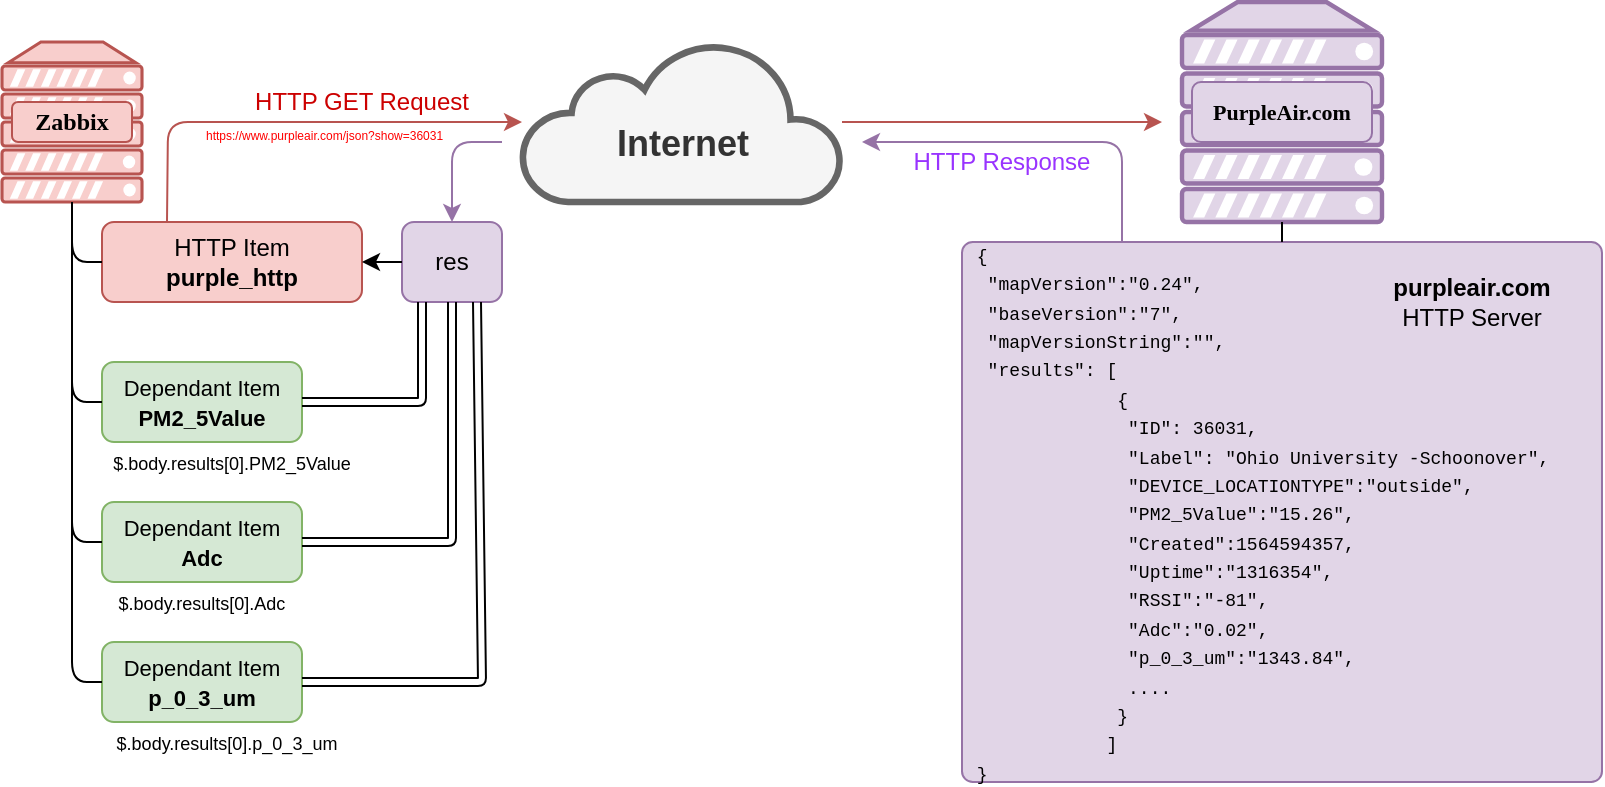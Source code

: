 <mxfile version="13.10.7" type="device" pages="3"><diagram id="FXew3U8v4BTimMtRfvhm" name="Page-1"><mxGraphModel dx="781" dy="447" grid="1" gridSize="10" guides="1" tooltips="1" connect="1" arrows="1" fold="1" page="1" pageScale="1" pageWidth="850" pageHeight="1100" math="0" shadow="0"><root><mxCell id="0"/><mxCell id="1" parent="0"/><mxCell id="r952FTwC0lsC73CFky02-1" value="" style="verticalAlign=top;verticalLabelPosition=bottom;labelPosition=center;align=center;html=1;outlineConnect=0;fillColor=#f8cecc;strokeColor=#b85450;gradientDirection=north;strokeWidth=2;shape=mxgraph.networks.server;" parent="1" vertex="1"><mxGeometry x="10" y="30" width="70" height="80" as="geometry"/></mxCell><mxCell id="r952FTwC0lsC73CFky02-3" value="&lt;b style=&quot;font-size: 18px&quot;&gt;&lt;br&gt;Internet&lt;/b&gt;" style="html=1;outlineConnect=0;fillColor=#f5f5f5;strokeColor=#666666;gradientDirection=north;strokeWidth=2;shape=mxgraph.networks.cloud;fontColor=#333333;" parent="1" vertex="1"><mxGeometry x="270" y="30" width="160" height="80" as="geometry"/></mxCell><mxCell id="r952FTwC0lsC73CFky02-4" value="" style="verticalAlign=top;verticalLabelPosition=bottom;labelPosition=center;align=center;html=1;outlineConnect=0;fillColor=#e1d5e7;strokeColor=#9673a6;gradientDirection=north;strokeWidth=2;shape=mxgraph.networks.server;" parent="1" vertex="1"><mxGeometry x="600" y="10" width="100" height="110" as="geometry"/></mxCell><mxCell id="r952FTwC0lsC73CFky02-6" value="&lt;font face=&quot;Verdana&quot;&gt;&lt;b&gt;Zabbix&lt;/b&gt;&lt;/font&gt;" style="rounded=1;whiteSpace=wrap;html=1;fillColor=#f8cecc;strokeColor=#b85450;" parent="1" vertex="1"><mxGeometry x="15" y="60" width="60" height="20" as="geometry"/></mxCell><mxCell id="r952FTwC0lsC73CFky02-7" value="&lt;font face=&quot;Verdana&quot; size=&quot;1&quot;&gt;&lt;b style=&quot;font-size: 11px&quot;&gt;PurpleAir.com&lt;/b&gt;&lt;/font&gt;" style="rounded=1;whiteSpace=wrap;html=1;fillColor=#e1d5e7;strokeColor=#9673a6;" parent="1" vertex="1"><mxGeometry x="605" y="50" width="90" height="30" as="geometry"/></mxCell><mxCell id="r952FTwC0lsC73CFky02-8" value="HTTP Item&lt;br&gt;&lt;b&gt;purple_http&lt;/b&gt;" style="rounded=1;whiteSpace=wrap;html=1;fillColor=#f8cecc;strokeColor=#b85450;" parent="1" vertex="1"><mxGeometry x="60" y="120" width="130" height="40" as="geometry"/></mxCell><mxCell id="r952FTwC0lsC73CFky02-9" value="&lt;font style=&quot;font-size: 11px&quot;&gt;Dependant Item&lt;br&gt;&lt;b&gt;PM2_5Value&lt;/b&gt;&lt;br&gt;&lt;/font&gt;" style="rounded=1;whiteSpace=wrap;html=1;fillColor=#d5e8d4;strokeColor=#82b366;" parent="1" vertex="1"><mxGeometry x="60" y="190" width="100" height="40" as="geometry"/></mxCell><mxCell id="r952FTwC0lsC73CFky02-10" value="" style="endArrow=none;html=1;exitX=0;exitY=0.5;exitDx=0;exitDy=0;" parent="1" source="r952FTwC0lsC73CFky02-8" target="r952FTwC0lsC73CFky02-1" edge="1"><mxGeometry width="50" height="50" relative="1" as="geometry"><mxPoint x="320" y="190" as="sourcePoint"/><mxPoint x="370" y="140" as="targetPoint"/><Array as="points"><mxPoint x="45" y="140"/></Array></mxGeometry></mxCell><mxCell id="r952FTwC0lsC73CFky02-12" value="" style="endArrow=none;html=1;exitX=0;exitY=0.5;exitDx=0;exitDy=0;entryX=0.5;entryY=1;entryDx=0;entryDy=0;entryPerimeter=0;" parent="1" source="r952FTwC0lsC73CFky02-9" target="r952FTwC0lsC73CFky02-1" edge="1"><mxGeometry width="50" height="50" relative="1" as="geometry"><mxPoint x="70" y="150.0" as="sourcePoint"/><mxPoint x="40" y="110" as="targetPoint"/><Array as="points"><mxPoint x="45" y="210"/></Array></mxGeometry></mxCell><mxCell id="r952FTwC0lsC73CFky02-14" value="" style="endArrow=classic;html=1;exitX=0.25;exitY=0;exitDx=0;exitDy=0;fillColor=#f8cecc;strokeColor=#b85450;" parent="1" source="r952FTwC0lsC73CFky02-8" target="r952FTwC0lsC73CFky02-3" edge="1"><mxGeometry width="50" height="50" relative="1" as="geometry"><mxPoint x="250" y="170" as="sourcePoint"/><mxPoint x="260" y="80" as="targetPoint"/><Array as="points"><mxPoint x="93" y="70"/></Array></mxGeometry></mxCell><mxCell id="r952FTwC0lsC73CFky02-15" value="" style="endArrow=classic;html=1;fillColor=#f8cecc;strokeColor=#b85450;" parent="1" source="r952FTwC0lsC73CFky02-3" edge="1"><mxGeometry width="50" height="50" relative="1" as="geometry"><mxPoint x="440" y="70" as="sourcePoint"/><mxPoint x="590" y="70" as="targetPoint"/></mxGeometry></mxCell><mxCell id="r952FTwC0lsC73CFky02-16" value="&lt;font color=&quot;#cc0000&quot;&gt;HTTP GET Request&lt;/font&gt;" style="text;html=1;strokeColor=none;fillColor=none;align=center;verticalAlign=middle;whiteSpace=wrap;rounded=0;" parent="1" vertex="1"><mxGeometry x="130" y="50" width="120" height="20" as="geometry"/></mxCell><mxCell id="r952FTwC0lsC73CFky02-17" value="&lt;font style=&quot;font-size: 11px&quot;&gt;Dependant Item&lt;br&gt;&lt;b&gt;Adc&lt;/b&gt;&lt;br&gt;&lt;/font&gt;" style="rounded=1;whiteSpace=wrap;html=1;fillColor=#d5e8d4;strokeColor=#82b366;" parent="1" vertex="1"><mxGeometry x="60" y="260" width="100" height="40" as="geometry"/></mxCell><mxCell id="r952FTwC0lsC73CFky02-18" value="" style="endArrow=none;html=1;exitX=0;exitY=0.5;exitDx=0;exitDy=0;entryX=0.5;entryY=1;entryDx=0;entryDy=0;entryPerimeter=0;" parent="1" source="r952FTwC0lsC73CFky02-17" target="r952FTwC0lsC73CFky02-1" edge="1"><mxGeometry width="50" height="50" relative="1" as="geometry"><mxPoint x="70" y="195" as="sourcePoint"/><mxPoint x="55" y="120.0" as="targetPoint"/><Array as="points"><mxPoint x="45" y="280"/></Array></mxGeometry></mxCell><mxCell id="r952FTwC0lsC73CFky02-19" value="&lt;font style=&quot;font-size: 11px&quot;&gt;Dependant Item&lt;br&gt;&lt;b&gt;p_0_3_um&lt;/b&gt;&lt;br&gt;&lt;/font&gt;" style="rounded=1;whiteSpace=wrap;html=1;fillColor=#d5e8d4;strokeColor=#82b366;" parent="1" vertex="1"><mxGeometry x="60" y="330" width="100" height="40" as="geometry"/></mxCell><mxCell id="r952FTwC0lsC73CFky02-20" value="" style="endArrow=none;html=1;exitX=0;exitY=0.5;exitDx=0;exitDy=0;entryX=0.5;entryY=1;entryDx=0;entryDy=0;entryPerimeter=0;" parent="1" source="r952FTwC0lsC73CFky02-19" target="r952FTwC0lsC73CFky02-1" edge="1"><mxGeometry width="50" height="50" relative="1" as="geometry"><mxPoint x="70" y="235" as="sourcePoint"/><mxPoint x="55" y="120.0" as="targetPoint"/><Array as="points"><mxPoint x="45" y="350"/></Array></mxGeometry></mxCell><mxCell id="r952FTwC0lsC73CFky02-21" value="&lt;font face=&quot;Courier New&quot; style=&quot;font-size: 9px ; line-height: 40%&quot;&gt;&amp;nbsp;{&lt;br&gt;&amp;nbsp; &quot;mapVersion&quot;:&quot;0.24&quot;,&lt;br&gt;&amp;nbsp; &quot;baseVersion&quot;:&quot;7&quot;,&lt;br&gt;&amp;nbsp; &quot;mapVersionString&quot;:&quot;&quot;,&lt;br&gt;&amp;nbsp; &quot;results&quot;: [&lt;br&gt;&amp;nbsp; &amp;nbsp; &amp;nbsp; &amp;nbsp; &amp;nbsp; &amp;nbsp; &amp;nbsp; {&lt;br&gt;&amp;nbsp; &amp;nbsp; &amp;nbsp; &amp;nbsp; &amp;nbsp; &amp;nbsp; &amp;nbsp; &amp;nbsp;&quot;ID&quot;: 36031,&lt;br&gt;&amp;nbsp; &amp;nbsp; &amp;nbsp; &amp;nbsp; &amp;nbsp; &amp;nbsp; &amp;nbsp; &amp;nbsp;&quot;Label&quot;: &quot;Ohio University -Schoonover&quot;,&lt;br&gt;&amp;nbsp; &amp;nbsp; &amp;nbsp; &amp;nbsp; &amp;nbsp; &amp;nbsp; &amp;nbsp; &amp;nbsp;&quot;DEVICE_LOCATIONTYPE&quot;:&quot;outside&quot;,&lt;br&gt;&amp;nbsp; &amp;nbsp; &amp;nbsp; &amp;nbsp; &amp;nbsp; &amp;nbsp; &amp;nbsp; &amp;nbsp;&quot;PM2_5Value&quot;:&quot;15.26&quot;,&lt;br&gt;&amp;nbsp; &amp;nbsp; &amp;nbsp; &amp;nbsp; &amp;nbsp; &amp;nbsp; &amp;nbsp; &amp;nbsp;&quot;Created&quot;:1564594357,&lt;br&gt;&amp;nbsp; &amp;nbsp; &amp;nbsp; &amp;nbsp; &amp;nbsp; &amp;nbsp; &amp;nbsp; &amp;nbsp;&quot;Uptime&quot;:&quot;1316354&quot;,&lt;br&gt;&amp;nbsp; &amp;nbsp; &amp;nbsp; &amp;nbsp; &amp;nbsp; &amp;nbsp; &amp;nbsp; &amp;nbsp;&quot;RSSI&quot;:&quot;-81&quot;,&lt;br&gt;&amp;nbsp; &amp;nbsp; &amp;nbsp; &amp;nbsp; &amp;nbsp; &amp;nbsp; &amp;nbsp; &amp;nbsp;&quot;Adc&quot;:&quot;0.02&quot;,&lt;br&gt;&amp;nbsp; &amp;nbsp; &amp;nbsp; &amp;nbsp; &amp;nbsp; &amp;nbsp; &amp;nbsp; &amp;nbsp;&quot;p_0_3_um&quot;:&quot;1343.84&quot;,&lt;br&gt;&amp;nbsp; &amp;nbsp; &amp;nbsp; &amp;nbsp; &amp;nbsp; &amp;nbsp; &amp;nbsp; &amp;nbsp;....&lt;br&gt;&amp;nbsp; &amp;nbsp; &amp;nbsp; &amp;nbsp; &amp;nbsp; &amp;nbsp; &amp;nbsp; }&lt;br&gt;&amp;nbsp; &amp;nbsp; &amp;nbsp; &amp;nbsp; &amp;nbsp; &amp;nbsp; &amp;nbsp;]&lt;br&gt;&amp;nbsp;}&lt;br&gt;&lt;/font&gt;" style="rounded=1;whiteSpace=wrap;html=1;align=left;arcSize=2;fillColor=#e1d5e7;strokeColor=#9673a6;" parent="1" vertex="1"><mxGeometry x="490" y="130" width="320" height="270" as="geometry"/></mxCell><mxCell id="r952FTwC0lsC73CFky02-22" value="&lt;b&gt;purpleair.com&lt;/b&gt;&lt;br&gt;HTTP Server" style="text;html=1;strokeColor=none;fillColor=none;align=center;verticalAlign=middle;whiteSpace=wrap;rounded=0;" parent="1" vertex="1"><mxGeometry x="690" y="140" width="110" height="40" as="geometry"/></mxCell><mxCell id="r952FTwC0lsC73CFky02-23" value="" style="endArrow=none;html=1;entryX=0.5;entryY=0;entryDx=0;entryDy=0;exitX=0.5;exitY=1;exitDx=0;exitDy=0;exitPerimeter=0;" parent="1" source="r952FTwC0lsC73CFky02-4" target="r952FTwC0lsC73CFky02-21" edge="1"><mxGeometry width="50" height="50" relative="1" as="geometry"><mxPoint x="350" y="280" as="sourcePoint"/><mxPoint x="400" y="230" as="targetPoint"/></mxGeometry></mxCell><mxCell id="r952FTwC0lsC73CFky02-24" value="" style="endArrow=classic;html=1;exitX=0.25;exitY=0;exitDx=0;exitDy=0;fillColor=#e1d5e7;strokeColor=#9673a6;" parent="1" source="r952FTwC0lsC73CFky02-21" edge="1"><mxGeometry width="50" height="50" relative="1" as="geometry"><mxPoint x="350" y="270" as="sourcePoint"/><mxPoint x="440" y="80" as="targetPoint"/><Array as="points"><mxPoint x="570" y="80"/></Array></mxGeometry></mxCell><mxCell id="r952FTwC0lsC73CFky02-25" value="&lt;font color=&quot;#9933ff&quot;&gt;HTTP Response&lt;/font&gt;" style="text;html=1;strokeColor=none;fillColor=none;align=center;verticalAlign=middle;whiteSpace=wrap;rounded=0;" parent="1" vertex="1"><mxGeometry x="460" y="80" width="100" height="20" as="geometry"/></mxCell><mxCell id="r952FTwC0lsC73CFky02-26" value="" style="endArrow=classic;html=1;fillColor=#e1d5e7;strokeColor=#9673a6;entryX=0.5;entryY=0;entryDx=0;entryDy=0;" parent="1" target="r952FTwC0lsC73CFky02-27" edge="1"><mxGeometry width="50" height="50" relative="1" as="geometry"><mxPoint x="260" y="80" as="sourcePoint"/><mxPoint x="250" y="110" as="targetPoint"/><Array as="points"><mxPoint x="235" y="80"/></Array></mxGeometry></mxCell><mxCell id="r952FTwC0lsC73CFky02-27" value="res" style="rounded=1;whiteSpace=wrap;html=1;fillColor=#e1d5e7;strokeColor=#9673a6;" parent="1" vertex="1"><mxGeometry x="210" y="120" width="50" height="40" as="geometry"/></mxCell><mxCell id="r952FTwC0lsC73CFky02-28" value="" style="endArrow=classic;html=1;entryX=1;entryY=0.5;entryDx=0;entryDy=0;exitX=0;exitY=0.5;exitDx=0;exitDy=0;" parent="1" source="r952FTwC0lsC73CFky02-27" target="r952FTwC0lsC73CFky02-8" edge="1"><mxGeometry width="50" height="50" relative="1" as="geometry"><mxPoint x="350" y="260" as="sourcePoint"/><mxPoint x="400" y="210" as="targetPoint"/></mxGeometry></mxCell><mxCell id="r952FTwC0lsC73CFky02-30" value="&lt;font style=&quot;line-height: 70% ; font-size: 6px&quot; color=&quot;#ff0000&quot;&gt;https://www.purpleair.com/json?show=36031&lt;/font&gt;" style="text;html=1;strokeColor=none;fillColor=none;align=left;verticalAlign=middle;whiteSpace=wrap;rounded=0;" parent="1" vertex="1"><mxGeometry x="110" y="70" width="130" height="10" as="geometry"/></mxCell><mxCell id="r952FTwC0lsC73CFky02-33" value="&lt;font style=&quot;font-size: 9px&quot;&gt;$.body.results[0].PM2_5Value&lt;/font&gt;" style="text;html=1;strokeColor=none;fillColor=none;align=center;verticalAlign=middle;whiteSpace=wrap;rounded=0;" parent="1" vertex="1"><mxGeometry x="60" y="230" width="130" height="20" as="geometry"/></mxCell><mxCell id="r952FTwC0lsC73CFky02-35" value="" style="endArrow=classic;html=1;entryX=1;entryY=0.5;entryDx=0;entryDy=0;shape=link;" parent="1" target="r952FTwC0lsC73CFky02-9" edge="1"><mxGeometry width="50" height="50" relative="1" as="geometry"><mxPoint x="220" y="160" as="sourcePoint"/><mxPoint x="200" y="170" as="targetPoint"/><Array as="points"><mxPoint x="220" y="210"/></Array></mxGeometry></mxCell><mxCell id="r952FTwC0lsC73CFky02-36" value="&lt;font style=&quot;font-size: 9px&quot;&gt;$.body.results[0].Adc&lt;/font&gt;" style="text;html=1;strokeColor=none;fillColor=none;align=center;verticalAlign=middle;whiteSpace=wrap;rounded=0;" parent="1" vertex="1"><mxGeometry x="60" y="300" width="100" height="20" as="geometry"/></mxCell><mxCell id="r952FTwC0lsC73CFky02-37" value="&lt;font style=&quot;font-size: 9px&quot;&gt;$.body.results[0].p_0_3_um&lt;/font&gt;" style="text;html=1;strokeColor=none;fillColor=none;align=center;verticalAlign=middle;whiteSpace=wrap;rounded=0;" parent="1" vertex="1"><mxGeometry x="60" y="370" width="125" height="20" as="geometry"/></mxCell><mxCell id="r952FTwC0lsC73CFky02-38" value="" style="endArrow=classic;html=1;exitX=0.5;exitY=1;exitDx=0;exitDy=0;entryX=1;entryY=0.5;entryDx=0;entryDy=0;shape=link;" parent="1" source="r952FTwC0lsC73CFky02-27" target="r952FTwC0lsC73CFky02-17" edge="1"><mxGeometry width="50" height="50" relative="1" as="geometry"><mxPoint x="232.5" y="170" as="sourcePoint"/><mxPoint x="170" y="220" as="targetPoint"/><Array as="points"><mxPoint x="235" y="280"/></Array></mxGeometry></mxCell><mxCell id="r952FTwC0lsC73CFky02-39" value="" style="endArrow=classic;html=1;exitX=0.75;exitY=1;exitDx=0;exitDy=0;entryX=1;entryY=0.5;entryDx=0;entryDy=0;shape=link;" parent="1" source="r952FTwC0lsC73CFky02-27" target="r952FTwC0lsC73CFky02-19" edge="1"><mxGeometry width="50" height="50" relative="1" as="geometry"><mxPoint x="245.0" y="170" as="sourcePoint"/><mxPoint x="170" y="290" as="targetPoint"/><Array as="points"><mxPoint x="250" y="350"/></Array></mxGeometry></mxCell></root></mxGraphModel></diagram><diagram id="ZU0zjJDQ069iLVl1jmMZ" name="Page-2"><mxGraphModel dx="781" dy="447" grid="1" gridSize="10" guides="1" tooltips="1" connect="1" arrows="1" fold="1" page="1" pageScale="1" pageWidth="850" pageHeight="1100" math="0" shadow="0"><root><mxCell id="Vb_UWh03T3S-uxUh4_mF-0"/><mxCell id="Vb_UWh03T3S-uxUh4_mF-1" parent="Vb_UWh03T3S-uxUh4_mF-0"/><mxCell id="lXeG5wkT5UHfoO8QXrDw-0" value="" style="verticalAlign=top;verticalLabelPosition=bottom;labelPosition=center;align=center;html=1;outlineConnect=0;fillColor=#f8cecc;strokeColor=#b85450;gradientDirection=north;strokeWidth=2;shape=mxgraph.networks.server;" parent="Vb_UWh03T3S-uxUh4_mF-1" vertex="1"><mxGeometry x="10" y="30" width="70" height="80" as="geometry"/></mxCell><mxCell id="lXeG5wkT5UHfoO8QXrDw-1" value="&lt;b style=&quot;font-size: 16px&quot;&gt;&lt;br&gt;OHIO network&lt;/b&gt;" style="html=1;outlineConnect=0;fillColor=#d5e8d4;strokeColor=#82b366;gradientDirection=north;strokeWidth=2;shape=mxgraph.networks.cloud;" parent="Vb_UWh03T3S-uxUh4_mF-1" vertex="1"><mxGeometry x="270" y="30" width="160" height="80" as="geometry"/></mxCell><mxCell id="lXeG5wkT5UHfoO8QXrDw-2" value="" style="verticalAlign=top;verticalLabelPosition=bottom;labelPosition=center;align=center;html=1;outlineConnect=0;fillColor=#60a917;strokeColor=#2D7600;gradientDirection=north;strokeWidth=2;shape=mxgraph.networks.server;fontColor=#ffffff;" parent="Vb_UWh03T3S-uxUh4_mF-1" vertex="1"><mxGeometry x="600" y="10" width="100" height="110" as="geometry"/></mxCell><mxCell id="lXeG5wkT5UHfoO8QXrDw-3" value="&lt;font face=&quot;Verdana&quot;&gt;&lt;b&gt;Zabbix&lt;/b&gt;&lt;/font&gt;" style="rounded=1;whiteSpace=wrap;html=1;fillColor=#f8cecc;strokeColor=#b85450;" parent="Vb_UWh03T3S-uxUh4_mF-1" vertex="1"><mxGeometry x="15" y="60" width="60" height="20" as="geometry"/></mxCell><mxCell id="lXeG5wkT5UHfoO8QXrDw-4" value="&lt;font face=&quot;Verdana&quot;&gt;&lt;span style=&quot;font-size: 11px&quot;&gt;&lt;b&gt;CR1000X&lt;/b&gt;&lt;/span&gt;&lt;/font&gt;" style="rounded=1;whiteSpace=wrap;html=1;fillColor=#60a917;strokeColor=#2D7600;fontColor=#ffffff;" parent="Vb_UWh03T3S-uxUh4_mF-1" vertex="1"><mxGeometry x="605" y="50" width="90" height="30" as="geometry"/></mxCell><mxCell id="lXeG5wkT5UHfoO8QXrDw-5" value="HTTP Item&lt;br&gt;&lt;b&gt;Rain Guage&lt;/b&gt;" style="rounded=1;whiteSpace=wrap;html=1;fillColor=#f8cecc;strokeColor=#b85450;" parent="Vb_UWh03T3S-uxUh4_mF-1" vertex="1"><mxGeometry x="60" y="120" width="130" height="40" as="geometry"/></mxCell><mxCell id="lXeG5wkT5UHfoO8QXrDw-6" value="&lt;font style=&quot;font-size: 11px&quot;&gt;Dependant Item&lt;br&gt;&lt;b&gt;Rain Total&lt;/b&gt;&lt;br&gt;&lt;/font&gt;" style="rounded=1;whiteSpace=wrap;html=1;fillColor=#d5e8d4;strokeColor=#82b366;" parent="Vb_UWh03T3S-uxUh4_mF-1" vertex="1"><mxGeometry x="60" y="190" width="100" height="40" as="geometry"/></mxCell><mxCell id="lXeG5wkT5UHfoO8QXrDw-7" value="" style="endArrow=none;html=1;exitX=0;exitY=0.5;exitDx=0;exitDy=0;" parent="Vb_UWh03T3S-uxUh4_mF-1" source="lXeG5wkT5UHfoO8QXrDw-5" target="lXeG5wkT5UHfoO8QXrDw-0" edge="1"><mxGeometry width="50" height="50" relative="1" as="geometry"><mxPoint x="320" y="190" as="sourcePoint"/><mxPoint x="370" y="140" as="targetPoint"/><Array as="points"><mxPoint x="45" y="140"/></Array></mxGeometry></mxCell><mxCell id="lXeG5wkT5UHfoO8QXrDw-8" value="" style="endArrow=none;html=1;exitX=0;exitY=0.5;exitDx=0;exitDy=0;entryX=0.5;entryY=1;entryDx=0;entryDy=0;entryPerimeter=0;" parent="Vb_UWh03T3S-uxUh4_mF-1" source="lXeG5wkT5UHfoO8QXrDw-6" target="lXeG5wkT5UHfoO8QXrDw-0" edge="1"><mxGeometry width="50" height="50" relative="1" as="geometry"><mxPoint x="70" y="150.0" as="sourcePoint"/><mxPoint x="40" y="110" as="targetPoint"/><Array as="points"><mxPoint x="45" y="210"/></Array></mxGeometry></mxCell><mxCell id="lXeG5wkT5UHfoO8QXrDw-9" value="" style="endArrow=classic;html=1;exitX=0.25;exitY=0;exitDx=0;exitDy=0;fillColor=#f8cecc;strokeColor=#b85450;" parent="Vb_UWh03T3S-uxUh4_mF-1" source="lXeG5wkT5UHfoO8QXrDw-5" target="lXeG5wkT5UHfoO8QXrDw-1" edge="1"><mxGeometry width="50" height="50" relative="1" as="geometry"><mxPoint x="250" y="170" as="sourcePoint"/><mxPoint x="260" y="80" as="targetPoint"/><Array as="points"><mxPoint x="93" y="70"/></Array></mxGeometry></mxCell><mxCell id="lXeG5wkT5UHfoO8QXrDw-10" value="" style="endArrow=classic;html=1;fillColor=#f8cecc;strokeColor=#b85450;" parent="Vb_UWh03T3S-uxUh4_mF-1" source="lXeG5wkT5UHfoO8QXrDw-1" edge="1"><mxGeometry width="50" height="50" relative="1" as="geometry"><mxPoint x="440" y="70" as="sourcePoint"/><mxPoint x="590" y="70" as="targetPoint"/></mxGeometry></mxCell><mxCell id="lXeG5wkT5UHfoO8QXrDw-11" value="&lt;font color=&quot;#cc0000&quot;&gt;HTTP GET Request&lt;/font&gt;" style="text;html=1;strokeColor=none;fillColor=none;align=center;verticalAlign=middle;whiteSpace=wrap;rounded=0;" parent="Vb_UWh03T3S-uxUh4_mF-1" vertex="1"><mxGeometry x="120" y="50" width="120" height="20" as="geometry"/></mxCell><mxCell id="lXeG5wkT5UHfoO8QXrDw-16" value="&lt;font style=&quot;line-height: 120%&quot; face=&quot;Courier New&quot; size=&quot;1&quot;&gt;&lt;div&gt;{&lt;/div&gt;&lt;div&gt;&amp;nbsp; &quot;body&quot;:&amp;nbsp;&lt;span&gt;{&lt;/span&gt;&lt;/div&gt;&lt;div&gt;&lt;span&gt;&amp;nbsp; &amp;nbsp; &amp;nbsp; &amp;nbsp;&quot;head&quot;: {&lt;/span&gt;&lt;/div&gt;&lt;div&gt;&lt;span&gt;&amp;nbsp; &amp;nbsp; &amp;nbsp; &amp;nbsp; &amp;nbsp; &amp;nbsp; &quot;transaction&quot;: 0,&lt;/span&gt;&lt;/div&gt;&lt;div&gt;&lt;span&gt;&amp;nbsp; &amp;nbsp; &amp;nbsp; &amp;nbsp; &amp;nbsp; &amp;nbsp; &amp;nbsp; &amp;nbsp; &quot;signature&quot;: 60136,&lt;/span&gt;&lt;/div&gt;&lt;div&gt;&lt;span&gt;&amp;nbsp; &amp;nbsp; &amp;nbsp; &amp;nbsp; &amp;nbsp; &amp;nbsp; &amp;nbsp; &amp;nbsp; &quot;environment&quot;: {&lt;/span&gt;&lt;/div&gt;&lt;div&gt;&lt;span&gt;&amp;nbsp; &amp;nbsp; &amp;nbsp; &amp;nbsp; &amp;nbsp; &amp;nbsp; &amp;nbsp; &amp;nbsp; &amp;nbsp; &amp;nbsp; &quot;station_name&quot;: &quot;9431&quot;,&lt;/span&gt;&lt;/div&gt;&lt;div&gt;&lt;span&gt;&amp;nbsp; &amp;nbsp; &amp;nbsp; &amp;nbsp; &amp;nbsp; &amp;nbsp; &amp;nbsp; &amp;nbsp; &amp;nbsp; &amp;nbsp; &quot;table_name&quot;:&amp;nbsp; &quot;Rain_guage&quot;,&lt;/span&gt;&lt;/div&gt;&lt;div&gt;&lt;span&gt;&amp;nbsp; &amp;nbsp; &amp;nbsp; &amp;nbsp; &amp;nbsp; &amp;nbsp; &amp;nbsp; &amp;nbsp; &amp;nbsp; &amp;nbsp; &quot;model&quot;:&amp;nbsp; &quot;CR1000X&quot;,&lt;/span&gt;&lt;/div&gt;&lt;div&gt;&lt;span&gt;&amp;nbsp; &amp;nbsp; &amp;nbsp; &amp;nbsp; &amp;nbsp; &amp;nbsp; &amp;nbsp; &amp;nbsp; &amp;nbsp; &amp;nbsp; &quot;serial_no&quot;:&amp;nbsp; &quot;9431&quot;,&lt;/span&gt;&lt;/div&gt;&lt;div&gt;&lt;span&gt;&amp;nbsp; &amp;nbsp; &amp;nbsp; &amp;nbsp; &amp;nbsp; &amp;nbsp; &amp;nbsp; &amp;nbsp; &amp;nbsp; &amp;nbsp; &quot;os_version&quot;: &quot;CR1000X.Std.04.02&quot;,&lt;/span&gt;&lt;/div&gt;&lt;div&gt;&lt;span&gt;&amp;nbsp; &amp;nbsp; &amp;nbsp; &amp;nbsp; &amp;nbsp; &amp;nbsp; &amp;nbsp; &amp;nbsp; &amp;nbsp; &amp;nbsp; &quot;fields&quot;: [&lt;/span&gt;&lt;/div&gt;&lt;div&gt;&lt;span&gt;&amp;nbsp; &amp;nbsp; &amp;nbsp; &amp;nbsp; &amp;nbsp; &amp;nbsp; &amp;nbsp; &amp;nbsp; &amp;nbsp; &amp;nbsp; &amp;nbsp; &amp;nbsp; &amp;nbsp; &amp;nbsp; &amp;nbsp; &amp;nbsp;{&lt;/span&gt;&lt;/div&gt;&lt;div&gt;&lt;span&gt;&amp;nbsp; &amp;nbsp; &amp;nbsp; &amp;nbsp; &amp;nbsp; &amp;nbsp; &amp;nbsp; &amp;nbsp; &amp;nbsp; &amp;nbsp; &amp;nbsp; &amp;nbsp; &amp;nbsp; &amp;nbsp; &amp;nbsp; &amp;nbsp; &quot;name&quot;: &quot;Rain_mm_Tot&quot;,&lt;/span&gt;&lt;/div&gt;&lt;div&gt;&lt;span&gt;&amp;nbsp; &amp;nbsp; &amp;nbsp; &amp;nbsp; &amp;nbsp; &amp;nbsp; &amp;nbsp; &amp;nbsp; &amp;nbsp; &amp;nbsp; &amp;nbsp; &amp;nbsp; &amp;nbsp; &amp;nbsp; &amp;nbsp; &amp;nbsp; &quot;type&quot;: &quot;xsd:float&quot;,&lt;/span&gt;&lt;/div&gt;&lt;div&gt;&lt;span&gt;&amp;nbsp; &amp;nbsp; &amp;nbsp; &amp;nbsp; &amp;nbsp; &amp;nbsp; &amp;nbsp; &amp;nbsp; &amp;nbsp; &amp;nbsp; &amp;nbsp; &amp;nbsp; &amp;nbsp; &amp;nbsp; &amp;nbsp; &amp;nbsp; &quot;units&quot;: &quot;mm&quot;,&lt;/span&gt;&lt;/div&gt;&lt;div&gt;&lt;span&gt;&amp;nbsp; &amp;nbsp; &amp;nbsp; &amp;nbsp; &amp;nbsp; &amp;nbsp; &amp;nbsp; &amp;nbsp; &amp;nbsp; &amp;nbsp; &amp;nbsp; &amp;nbsp; &amp;nbsp; &amp;nbsp; &amp;nbsp; &amp;nbsp; &quot;process&quot;: &quot;Tot&quot;,&lt;/span&gt;&lt;/div&gt;&lt;div&gt;&lt;span&gt;&amp;nbsp; &amp;nbsp; &amp;nbsp; &amp;nbsp; &amp;nbsp; &amp;nbsp; &amp;nbsp; &amp;nbsp; &amp;nbsp; &amp;nbsp; &amp;nbsp; &amp;nbsp; &amp;nbsp; &amp;nbsp; &amp;nbsp; &amp;nbsp; &quot;settable&quot;: false&lt;/span&gt;&lt;/div&gt;&lt;div&gt;&lt;span&gt;&amp;nbsp; &amp;nbsp; &amp;nbsp; &amp;nbsp; &amp;nbsp; &amp;nbsp; &amp;nbsp; &amp;nbsp; &amp;nbsp; &amp;nbsp; &amp;nbsp; &amp;nbsp; &amp;nbsp; &amp;nbsp; &amp;nbsp; &amp;nbsp;}&lt;/span&gt;&lt;/div&gt;&lt;div&gt;&lt;span&gt;&amp;nbsp; &amp;nbsp; &amp;nbsp; &amp;nbsp; &amp;nbsp; &amp;nbsp; &amp;nbsp; &amp;nbsp; &amp;nbsp; &amp;nbsp; &amp;nbsp; &amp;nbsp; &amp;nbsp; &amp;nbsp; &amp;nbsp; ]&lt;/span&gt;&lt;/div&gt;&lt;div&gt;&lt;span&gt;&amp;nbsp; &amp;nbsp; &amp;nbsp; &amp;nbsp; &amp;nbsp; &amp;nbsp; &amp;nbsp; &amp;nbsp; },&lt;/span&gt;&lt;/div&gt;&lt;div&gt;&lt;span&gt;&amp;nbsp; &amp;nbsp; &amp;nbsp; &amp;nbsp; &amp;nbsp; &amp;nbsp; &amp;nbsp; &amp;nbsp; &quot;data&quot;: [&lt;/span&gt;&lt;/div&gt;&lt;div&gt;&amp;nbsp; &amp;nbsp; &amp;nbsp; &amp;nbsp; &amp;nbsp; &amp;nbsp; &amp;nbsp; &amp;nbsp; &amp;nbsp; &amp;nbsp; &amp;nbsp; &amp;nbsp; &amp;nbsp;{&lt;/div&gt;&lt;div&gt;&amp;nbsp; &amp;nbsp; &amp;nbsp; &amp;nbsp; &amp;nbsp; &amp;nbsp; &amp;nbsp; &amp;nbsp; &amp;nbsp; &amp;nbsp; &amp;nbsp; &amp;nbsp; &amp;nbsp; &quot;time&quot;: &quot;2020-12-03T12:40:00&quot;,&lt;/div&gt;&lt;div&gt;&amp;nbsp; &amp;nbsp; &amp;nbsp; &amp;nbsp; &amp;nbsp; &amp;nbsp; &amp;nbsp; &amp;nbsp; &amp;nbsp; &amp;nbsp; &amp;nbsp; &amp;nbsp; &amp;nbsp; &quot;no&quot;: 44322,&lt;/div&gt;&lt;div&gt;&amp;nbsp; &amp;nbsp; &amp;nbsp; &amp;nbsp; &amp;nbsp; &amp;nbsp; &amp;nbsp; &amp;nbsp; &amp;nbsp; &amp;nbsp; &amp;nbsp; &amp;nbsp; &amp;nbsp; &quot;vals&quot;:[0]&lt;/div&gt;&lt;div&gt;&amp;nbsp; &amp;nbsp; &amp;nbsp; &amp;nbsp; &amp;nbsp; &amp;nbsp; &amp;nbsp; &amp;nbsp; &amp;nbsp; &amp;nbsp; &amp;nbsp; &amp;nbsp; &amp;nbsp;}&lt;/div&gt;&lt;div&gt;&amp;nbsp; &amp;nbsp; &amp;nbsp; &amp;nbsp; &amp;nbsp; &amp;nbsp; &amp;nbsp; &amp;nbsp; &amp;nbsp; &amp;nbsp; &amp;nbsp; &amp;nbsp; ]&lt;/div&gt;&lt;div&gt;&amp;nbsp; &amp;nbsp; &amp;nbsp; &amp;nbsp; &amp;nbsp; &amp;nbsp; &amp;nbsp; &amp;nbsp; }&lt;/div&gt;&lt;div&gt;&amp;nbsp;}&lt;/div&gt;&lt;/font&gt;" style="rounded=1;whiteSpace=wrap;html=1;align=left;arcSize=2;fillColor=#60a917;strokeColor=#2D7600;fontColor=#ffffff;" parent="Vb_UWh03T3S-uxUh4_mF-1" vertex="1"><mxGeometry x="460" y="130" width="360" height="380" as="geometry"/></mxCell><mxCell id="lXeG5wkT5UHfoO8QXrDw-17" value="&lt;font color=&quot;#ffffff&quot;&gt;&lt;b&gt;http://10.233.1.133/&lt;/b&gt;&lt;br&gt;HTTP Server&lt;/font&gt;" style="text;html=1;strokeColor=none;fillColor=none;align=center;verticalAlign=middle;whiteSpace=wrap;rounded=0;" parent="Vb_UWh03T3S-uxUh4_mF-1" vertex="1"><mxGeometry x="680" y="130" width="140" height="40" as="geometry"/></mxCell><mxCell id="lXeG5wkT5UHfoO8QXrDw-19" value="" style="endArrow=classic;html=1;fillColor=#60a917;strokeColor=#2D7600;exitX=0.25;exitY=0;exitDx=0;exitDy=0;" parent="Vb_UWh03T3S-uxUh4_mF-1" source="lXeG5wkT5UHfoO8QXrDw-16" edge="1"><mxGeometry width="50" height="50" relative="1" as="geometry"><mxPoint x="540" y="130" as="sourcePoint"/><mxPoint x="440" y="80" as="targetPoint"/><Array as="points"><mxPoint x="550" y="80"/></Array></mxGeometry></mxCell><mxCell id="lXeG5wkT5UHfoO8QXrDw-20" value="&lt;font color=&quot;#009900&quot;&gt;HTTP Response&lt;/font&gt;" style="text;html=1;strokeColor=none;fillColor=none;align=center;verticalAlign=middle;whiteSpace=wrap;rounded=0;" parent="Vb_UWh03T3S-uxUh4_mF-1" vertex="1"><mxGeometry x="450" y="80" width="100" height="20" as="geometry"/></mxCell><mxCell id="lXeG5wkT5UHfoO8QXrDw-21" value="" style="endArrow=classic;html=1;fillColor=#60a917;strokeColor=#2D7600;entryX=0.5;entryY=0;entryDx=0;entryDy=0;" parent="Vb_UWh03T3S-uxUh4_mF-1" target="lXeG5wkT5UHfoO8QXrDw-22" edge="1"><mxGeometry width="50" height="50" relative="1" as="geometry"><mxPoint x="260" y="80" as="sourcePoint"/><mxPoint x="250" y="110" as="targetPoint"/><Array as="points"><mxPoint x="235" y="80"/></Array></mxGeometry></mxCell><mxCell id="lXeG5wkT5UHfoO8QXrDw-22" value="res" style="rounded=1;whiteSpace=wrap;html=1;fillColor=#60a917;strokeColor=#2D7600;fontColor=#ffffff;" parent="Vb_UWh03T3S-uxUh4_mF-1" vertex="1"><mxGeometry x="210" y="120" width="50" height="40" as="geometry"/></mxCell><mxCell id="lXeG5wkT5UHfoO8QXrDw-23" value="" style="endArrow=classic;html=1;entryX=1;entryY=0.5;entryDx=0;entryDy=0;exitX=0;exitY=0.5;exitDx=0;exitDy=0;" parent="Vb_UWh03T3S-uxUh4_mF-1" source="lXeG5wkT5UHfoO8QXrDw-22" target="lXeG5wkT5UHfoO8QXrDw-5" edge="1"><mxGeometry width="50" height="50" relative="1" as="geometry"><mxPoint x="350" y="260" as="sourcePoint"/><mxPoint x="400" y="210" as="targetPoint"/></mxGeometry></mxCell><mxCell id="lXeG5wkT5UHfoO8QXrDw-25" value="&lt;font style=&quot;font-size: 9px&quot;&gt;$.body.data[0].vals[0]&lt;/font&gt;" style="text;html=1;strokeColor=none;fillColor=none;align=center;verticalAlign=middle;whiteSpace=wrap;rounded=0;" parent="Vb_UWh03T3S-uxUh4_mF-1" vertex="1"><mxGeometry x="60" y="230" width="100" height="20" as="geometry"/></mxCell><mxCell id="lXeG5wkT5UHfoO8QXrDw-26" value="" style="endArrow=classic;html=1;entryX=1;entryY=0.5;entryDx=0;entryDy=0;shape=link;exitX=0.5;exitY=1;exitDx=0;exitDy=0;" parent="Vb_UWh03T3S-uxUh4_mF-1" source="lXeG5wkT5UHfoO8QXrDw-22" target="lXeG5wkT5UHfoO8QXrDw-6" edge="1"><mxGeometry width="50" height="50" relative="1" as="geometry"><mxPoint x="220" y="160" as="sourcePoint"/><mxPoint x="200" y="170" as="targetPoint"/><Array as="points"><mxPoint x="235" y="210"/></Array></mxGeometry></mxCell><mxCell id="wp9A0I3AJk8vdczsd7LL-0" value="&lt;font style=&quot;font-size: 9px ; line-height: 120%&quot; color=&quot;#cc0000&quot;&gt;http://10.233.1.133/?command=dataquery&amp;amp;&lt;br&gt;uri=dl:Rain_Guage&amp;amp;&lt;br&gt;format=json&amp;amp;&lt;br&gt;mode=most-recent&lt;/font&gt;" style="text;html=1;strokeColor=none;fillColor=none;align=left;verticalAlign=middle;whiteSpace=wrap;rounded=0;" parent="Vb_UWh03T3S-uxUh4_mF-1" vertex="1"><mxGeometry x="430" width="150" height="70" as="geometry"/></mxCell></root></mxGraphModel></diagram><diagram id="WzZT5XGoJ4DTbdKIUxiO" name="Page-3"><mxGraphModel dx="919" dy="526" grid="1" gridSize="10" guides="1" tooltips="1" connect="1" arrows="1" fold="1" page="1" pageScale="1" pageWidth="850" pageHeight="1100" math="0" shadow="0"><root><mxCell id="9jEfEufrVuIhvn3_p8Yw-0"/><mxCell id="9jEfEufrVuIhvn3_p8Yw-1" parent="9jEfEufrVuIhvn3_p8Yw-0"/><mxCell id="bTZYCgY6nCd-Ln9RXlbR-0" value="" style="verticalAlign=top;verticalLabelPosition=bottom;labelPosition=center;align=center;html=1;outlineConnect=0;fillColor=#f8cecc;strokeColor=#b85450;gradientDirection=north;strokeWidth=2;shape=mxgraph.networks.server;" vertex="1" parent="9jEfEufrVuIhvn3_p8Yw-1"><mxGeometry x="10" y="10" width="70" height="80" as="geometry"/></mxCell><mxCell id="bTZYCgY6nCd-Ln9RXlbR-1" value="&lt;font face=&quot;Verdana&quot;&gt;&lt;b&gt;Zabbix&lt;/b&gt;&lt;/font&gt;" style="rounded=1;whiteSpace=wrap;html=1;fillColor=#f8cecc;strokeColor=#b85450;" vertex="1" parent="9jEfEufrVuIhvn3_p8Yw-1"><mxGeometry x="15" y="40" width="60" height="20" as="geometry"/></mxCell><mxCell id="sfvB6QWUG5hY8K_sNj8k-0" value="&lt;b style=&quot;font-size: 11px&quot;&gt;&lt;br&gt;OHIO network&lt;/b&gt;" style="html=1;outlineConnect=0;fillColor=#d5e8d4;strokeColor=#82b366;gradientDirection=north;strokeWidth=2;shape=mxgraph.networks.cloud;" vertex="1" parent="9jEfEufrVuIhvn3_p8Yw-1"><mxGeometry x="165" y="160" width="100" height="55" as="geometry"/></mxCell><mxCell id="6D_7_2KFeJfaUL-b1MwA-0" value="&lt;b style=&quot;font-size: 18px&quot;&gt;&lt;br&gt;Internet&lt;/b&gt;" style="html=1;outlineConnect=0;fillColor=#f5f5f5;strokeColor=#666666;gradientDirection=north;strokeWidth=2;shape=mxgraph.networks.cloud;fontColor=#333333;" vertex="1" parent="9jEfEufrVuIhvn3_p8Yw-1"><mxGeometry x="330" y="10" width="160" height="80" as="geometry"/></mxCell><mxCell id="94Z46WAY6r3PbZctE2Ss-0" value="" style="verticalAlign=top;verticalLabelPosition=bottom;labelPosition=center;align=center;html=1;outlineConnect=0;fillColor=#e1d5e7;strokeColor=#9673a6;gradientDirection=north;strokeWidth=2;shape=mxgraph.networks.server;" vertex="1" parent="9jEfEufrVuIhvn3_p8Yw-1"><mxGeometry x="700" y="10" width="100" height="110" as="geometry"/></mxCell><mxCell id="94Z46WAY6r3PbZctE2Ss-1" value="&lt;font face=&quot;Verdana&quot; size=&quot;1&quot;&gt;&lt;b style=&quot;font-size: 11px&quot;&gt;PurpleAir.com&lt;/b&gt;&lt;/font&gt;" style="rounded=1;whiteSpace=wrap;html=1;fillColor=#e1d5e7;strokeColor=#9673a6;" vertex="1" parent="9jEfEufrVuIhvn3_p8Yw-1"><mxGeometry x="705" y="50" width="90" height="30" as="geometry"/></mxCell><mxCell id="94Z46WAY6r3PbZctE2Ss-3" value="" style="endArrow=classic;html=1;fillColor=#f8cecc;strokeColor=#b85450;" edge="1" parent="9jEfEufrVuIhvn3_p8Yw-1"><mxGeometry width="50" height="50" relative="1" as="geometry"><mxPoint x="500" y="50" as="sourcePoint"/><mxPoint x="680" y="50" as="targetPoint"/></mxGeometry></mxCell><mxCell id="OEjhATplpqdCXryH22f2-0" value="" style="verticalAlign=top;verticalLabelPosition=bottom;labelPosition=center;align=center;html=1;outlineConnect=0;fillColor=#60a917;strokeColor=#2D7600;gradientDirection=north;strokeWidth=2;shape=mxgraph.networks.server;fontColor=#ffffff;" vertex="1" parent="9jEfEufrVuIhvn3_p8Yw-1"><mxGeometry x="470" y="132.5" width="100" height="110" as="geometry"/></mxCell><mxCell id="OEjhATplpqdCXryH22f2-1" value="&lt;font face=&quot;Verdana&quot;&gt;&lt;span style=&quot;font-size: 11px&quot;&gt;&lt;b&gt;CR1000X&lt;/b&gt;&lt;/span&gt;&lt;/font&gt;" style="rounded=1;whiteSpace=wrap;html=1;fillColor=#60a917;strokeColor=#2D7600;fontColor=#ffffff;" vertex="1" parent="9jEfEufrVuIhvn3_p8Yw-1"><mxGeometry x="475" y="172.5" width="90" height="30" as="geometry"/></mxCell><mxCell id="OEjhATplpqdCXryH22f2-2" value="" style="endArrow=classic;html=1;fillColor=#f8cecc;strokeColor=#b85450;" edge="1" parent="9jEfEufrVuIhvn3_p8Yw-1"><mxGeometry width="50" height="50" relative="1" as="geometry"><mxPoint x="270" y="200" as="sourcePoint"/><mxPoint x="460" y="200" as="targetPoint"/></mxGeometry></mxCell><mxCell id="OEjhATplpqdCXryH22f2-5" value="" style="endArrow=classic;html=1;fillColor=#f8cecc;strokeColor=#b85450;" edge="1" parent="9jEfEufrVuIhvn3_p8Yw-1"><mxGeometry width="50" height="50" relative="1" as="geometry"><mxPoint x="270" y="190.0" as="sourcePoint"/><mxPoint x="460" y="190" as="targetPoint"/></mxGeometry></mxCell><mxCell id="OEjhATplpqdCXryH22f2-6" value="" style="endArrow=classic;html=1;fillColor=#f8cecc;strokeColor=#b85450;" edge="1" parent="9jEfEufrVuIhvn3_p8Yw-1"><mxGeometry width="50" height="50" relative="1" as="geometry"><mxPoint x="270" y="180.0" as="sourcePoint"/><mxPoint x="460" y="180" as="targetPoint"/></mxGeometry></mxCell><mxCell id="OEjhATplpqdCXryH22f2-7" value="" style="endArrow=classic;html=1;fillColor=#f8cecc;strokeColor=#b85450;" edge="1" parent="9jEfEufrVuIhvn3_p8Yw-1"><mxGeometry width="50" height="50" relative="1" as="geometry"><mxPoint x="90" y="35.0" as="sourcePoint"/><mxPoint x="320" y="35" as="targetPoint"/></mxGeometry></mxCell><mxCell id="94Z46WAY6r3PbZctE2Ss-7" value="&lt;font style=&quot;font-size: 10px&quot;&gt;HTTP GET Request (1)&lt;br&gt;&lt;/font&gt;" style="rounded=1;whiteSpace=wrap;html=1;fillColor=#f8cecc;strokeColor=#b85450;" vertex="1" parent="9jEfEufrVuIhvn3_p8Yw-1"><mxGeometry x="140" y="30" width="120" height="20" as="geometry"/></mxCell><mxCell id="OEjhATplpqdCXryH22f2-10" value="" style="endArrow=classic;html=1;fillColor=#f8cecc;strokeColor=#b85450;" edge="1" parent="9jEfEufrVuIhvn3_p8Yw-1"><mxGeometry width="50" height="50" relative="1" as="geometry"><mxPoint x="90" y="65.0" as="sourcePoint"/><mxPoint x="320" y="65" as="targetPoint"/></mxGeometry></mxCell><mxCell id="OEjhATplpqdCXryH22f2-11" value="&lt;font style=&quot;font-size: 10px&quot;&gt;HTTP GET Request (2)&lt;br&gt;&lt;/font&gt;" style="rounded=1;whiteSpace=wrap;html=1;fillColor=#f8cecc;strokeColor=#b85450;" vertex="1" parent="9jEfEufrVuIhvn3_p8Yw-1"><mxGeometry x="110" y="55" width="120" height="20" as="geometry"/></mxCell><mxCell id="OEjhATplpqdCXryH22f2-15" value="" style="endArrow=classic;html=1;exitX=1;exitY=1;exitDx=0;exitDy=0;exitPerimeter=0;fillColor=#f8cecc;strokeColor=#b85450;" edge="1" parent="9jEfEufrVuIhvn3_p8Yw-1"><mxGeometry width="50" height="50" relative="1" as="geometry"><mxPoint x="40" y="90.0" as="sourcePoint"/><mxPoint x="170" y="180" as="targetPoint"/></mxGeometry></mxCell><mxCell id="OEjhATplpqdCXryH22f2-16" value="" style="endArrow=classic;html=1;exitX=1;exitY=1;exitDx=0;exitDy=0;exitPerimeter=0;fillColor=#f8cecc;strokeColor=#b85450;" edge="1" parent="9jEfEufrVuIhvn3_p8Yw-1"><mxGeometry width="50" height="50" relative="1" as="geometry"><mxPoint x="20" y="90.0" as="sourcePoint"/><mxPoint x="150" y="180.0" as="targetPoint"/></mxGeometry></mxCell><mxCell id="OEjhATplpqdCXryH22f2-17" value="" style="endArrow=classic;html=1;exitX=1;exitY=1;exitDx=0;exitDy=0;exitPerimeter=0;fillColor=#f8cecc;strokeColor=#b85450;" edge="1" parent="9jEfEufrVuIhvn3_p8Yw-1"><mxGeometry width="50" height="50" relative="1" as="geometry"><mxPoint x="65" y="90.0" as="sourcePoint"/><mxPoint x="180" y="170" as="targetPoint"/></mxGeometry></mxCell><mxCell id="OEjhATplpqdCXryH22f2-12" value="&lt;font style=&quot;font-size: 10px&quot;&gt;HTTP GET Request (3)&lt;br&gt;&lt;/font&gt;" style="rounded=1;whiteSpace=wrap;html=1;fillColor=#f8cecc;strokeColor=#b85450;" vertex="1" parent="9jEfEufrVuIhvn3_p8Yw-1"><mxGeometry x="75" y="100" width="120" height="20" as="geometry"/></mxCell><mxCell id="OEjhATplpqdCXryH22f2-14" value="&lt;font style=&quot;font-size: 10px&quot;&gt;HTTP GET Request (4)&lt;br&gt;&lt;/font&gt;" style="rounded=1;whiteSpace=wrap;html=1;fillColor=#f8cecc;strokeColor=#b85450;" vertex="1" parent="9jEfEufrVuIhvn3_p8Yw-1"><mxGeometry x="50" y="120" width="120" height="20" as="geometry"/></mxCell><mxCell id="OEjhATplpqdCXryH22f2-18" value="&lt;font style=&quot;font-size: 10px&quot;&gt;HTTP GET Request (5)&lt;br&gt;&lt;/font&gt;" style="rounded=1;whiteSpace=wrap;html=1;fillColor=#f8cecc;strokeColor=#b85450;" vertex="1" parent="9jEfEufrVuIhvn3_p8Yw-1"><mxGeometry x="30" y="140" width="120" height="20" as="geometry"/></mxCell><mxCell id="xpgXjJ8A3YfcFRiOwTDc-0" value="&lt;font style=&quot;font-size: 15px&quot;&gt;&lt;span&gt;(1)&amp;nbsp;&lt;/span&gt;&lt;span&gt;https://www.purpleair.com/json?show=36031&lt;/span&gt;&lt;br&gt;&lt;span&gt;(2)&amp;nbsp;https://www.purpleair.com/json?show=39587&lt;/span&gt;&lt;br&gt;&lt;span&gt;(3)&amp;nbsp;&lt;/span&gt;&lt;span&gt;http://10.233.1.133/?command=dataquery&amp;amp;&lt;/span&gt;&lt;span&gt;uri=dl:Rain_Guage&amp;amp;&lt;/span&gt;&lt;span&gt;format=json&amp;amp;&lt;/span&gt;&lt;span&gt;mode=most-recent&lt;br&gt;&lt;/span&gt;&lt;span&gt;(4)&amp;nbsp;&lt;/span&gt;&lt;span&gt;http://10.233.1.133/?command=dataquery&amp;amp;uri=dl:EC_Sample&amp;amp;format=json&amp;amp;mode=most-recent&lt;/span&gt;&lt;br&gt;&lt;span&gt;(5)&amp;nbsp;&lt;/span&gt;&lt;span&gt;http://10.233.1.133/?command=dataquery&amp;amp;uri=dl:Rosenthal_sensors&amp;amp;format=json&amp;amp;mode=most-recent&lt;/span&gt;&lt;/font&gt;" style="rounded=1;whiteSpace=wrap;html=1;align=left;arcSize=8;" vertex="1" parent="9jEfEufrVuIhvn3_p8Yw-1"><mxGeometry x="10" y="260" width="800" height="100" as="geometry"/></mxCell><mxCell id="xpgXjJ8A3YfcFRiOwTDc-1" value="" style="endArrow=classic;html=1;fillColor=#f8cecc;strokeColor=#b85450;" edge="1" parent="9jEfEufrVuIhvn3_p8Yw-1"><mxGeometry width="50" height="50" relative="1" as="geometry"><mxPoint x="500" y="65" as="sourcePoint"/><mxPoint x="690.0" y="65.41" as="targetPoint"/></mxGeometry></mxCell></root></mxGraphModel></diagram></mxfile>